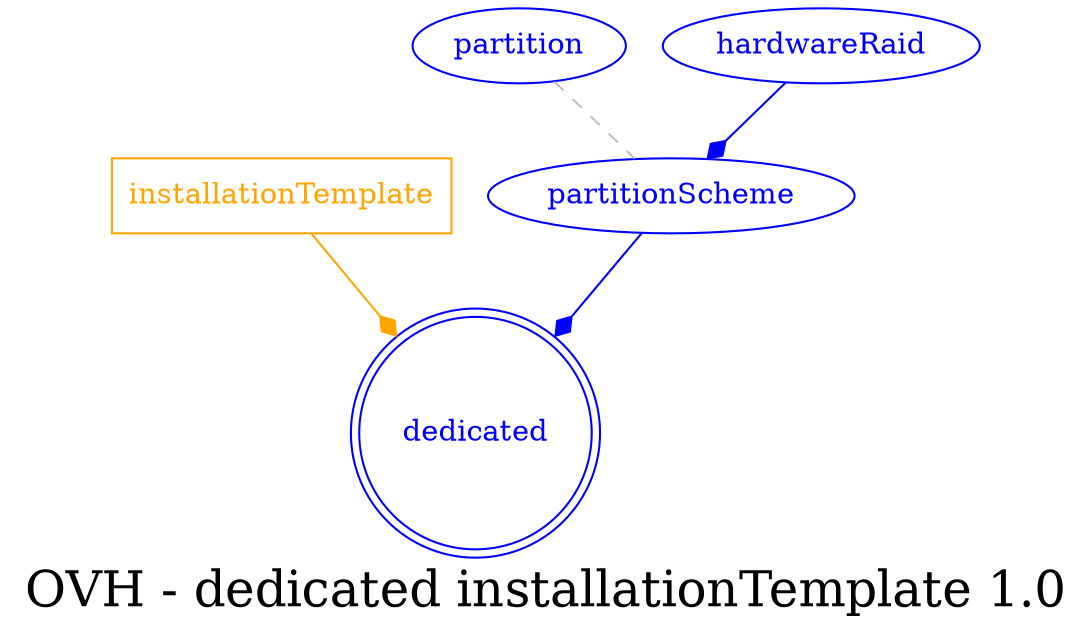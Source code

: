 digraph LexiconGraph {
graph[label="OVH - dedicated installationTemplate 1.0", fontsize=24]
splines=true
"dedicated" [color=blue, fontcolor=blue, shape=doublecircle]
"installationTemplate" [color=orange, fontcolor=orange, shape=box]
"installationTemplate" -> "dedicated" [color=orange, fontcolor=orange, arrowhead=diamond, arrowtail=none]
"partitionScheme" -> "dedicated" [color=blue, fontcolor=blue, arrowhead=diamond, arrowtail=none]
"partitionScheme" [color=blue, fontcolor=blue, shape=ellipse]
"partition" -> "partitionScheme" [color=grey, fontcolor=grey, arrowhead=none, arrowtail=none, style=dashed]
"partition" [color=blue, fontcolor=blue, shape=ellipse]
"hardwareRaid" -> "partitionScheme" [color=blue, fontcolor=blue, arrowhead=diamond, arrowtail=none]
"hardwareRaid" [color=blue, fontcolor=blue, shape=ellipse]
}
